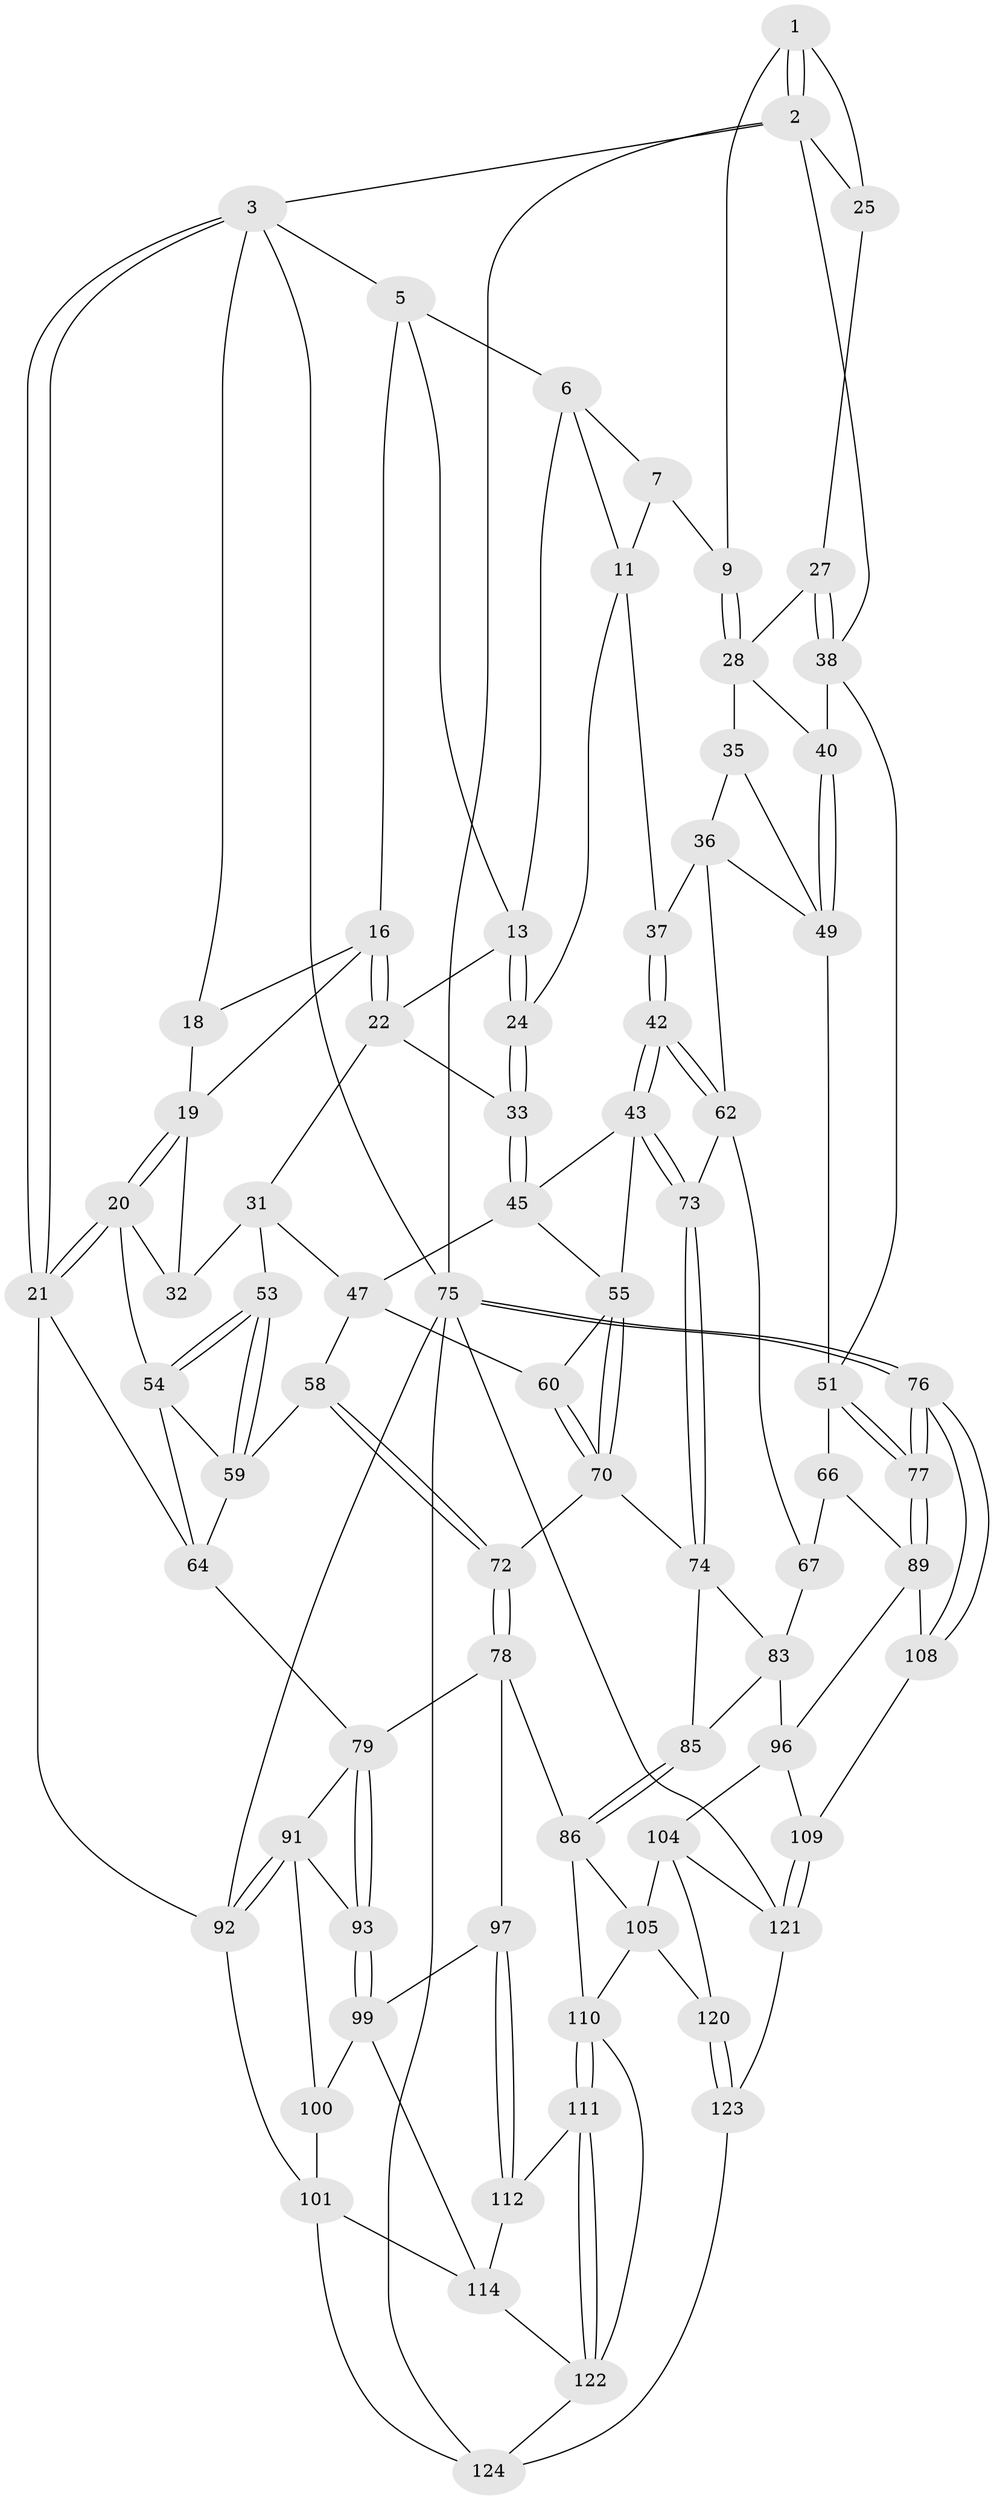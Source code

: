 // Generated by graph-tools (version 1.1) at 2025/24/03/03/25 07:24:36]
// undirected, 77 vertices, 176 edges
graph export_dot {
graph [start="1"]
  node [color=gray90,style=filled];
  1 [pos="+0.7890457640476312+0",super="+8"];
  2 [pos="+1+0",super="+26"];
  3 [pos="+0+0",super="+4"];
  5 [pos="+0.32707946322821135+0",super="+15"];
  6 [pos="+0.45234451499858847+0",super="+12"];
  7 [pos="+0.5646228503539913+0",super="+10"];
  9 [pos="+0.7500538650059236+0.1421329733136379"];
  11 [pos="+0.6095043871095209+0.16899168664859346",super="+23"];
  13 [pos="+0.4721518414671052+0.08400740277591145",super="+14"];
  16 [pos="+0.3013748971243421+0.13588941078141936",super="+17"];
  18 [pos="+0.15578004414177252+0"];
  19 [pos="+0.12587313652775858+0.11319149752227953",super="+29"];
  20 [pos="+0+0.3614508556443128",super="+41"];
  21 [pos="+0+0.39022758555106296",super="+65"];
  22 [pos="+0.38635241885624966+0.17965186044785372",super="+30"];
  24 [pos="+0.4904371725425658+0.24939686107855016"];
  25 [pos="+0.9021598415841467+0.10975356437146248"];
  27 [pos="+0.9256723806651688+0.22223344902023656"];
  28 [pos="+0.7720911952182248+0.21957221332886762",super="+34"];
  31 [pos="+0.27609431627792663+0.2967842476921393",super="+48"];
  32 [pos="+0.2648159009840293+0.29642304152204646"];
  33 [pos="+0.44092226586871575+0.2674663708332434"];
  35 [pos="+0.7364625629006352+0.3157583711561242"];
  36 [pos="+0.6489966574530045+0.3743693112831252",super="+61"];
  37 [pos="+0.6462525683262248+0.37523407091567035"];
  38 [pos="+0.9591404620434189+0.2672616495473482",super="+39"];
  40 [pos="+0.9080585932167378+0.31960274350163165"];
  42 [pos="+0.605225634008536+0.4498205096252887"];
  43 [pos="+0.6032100276834307+0.4525807643266289",super="+44"];
  45 [pos="+0.45770611713901715+0.33520553323289165",super="+46"];
  47 [pos="+0.3745043913902817+0.4138898822401484",super="+57"];
  49 [pos="+0.8869397361437588+0.42366653640144114",super="+50"];
  51 [pos="+1+0.5624401462096666",super="+52"];
  53 [pos="+0.28089433071339837+0.5207712255802145"];
  54 [pos="+0.203186074838206+0.41116767923499137",super="+63"];
  55 [pos="+0.5703853936531085+0.463162500294578",super="+56"];
  58 [pos="+0.30040376944362546+0.5457979413925602"];
  59 [pos="+0.2885632545846366+0.5440318388786716",super="+69"];
  60 [pos="+0.40937851246797374+0.5218523096985692"];
  62 [pos="+0.783971424361075+0.4899105706465012",super="+68"];
  64 [pos="+0+0.5936673314079987",super="+81"];
  66 [pos="+0.9851636116812175+0.5689356156782243",super="+88"];
  67 [pos="+0.847422213549763+0.5973873588735406",super="+82"];
  70 [pos="+0.4650300886042458+0.621528651826931",super="+71"];
  72 [pos="+0.4500515483928477+0.6966814810237513"];
  73 [pos="+0.6534625065579939+0.5621968039276901"];
  74 [pos="+0.6546977104693715+0.5934047655333562",super="+84"];
  75 [pos="+1+1",super="+116"];
  76 [pos="+1+1"];
  77 [pos="+1+0.702815995360734"];
  78 [pos="+0.4474487352393329+0.7134362698466261",super="+87"];
  79 [pos="+0.2861780471964316+0.6947485548701798",super="+80"];
  83 [pos="+0.729092159892771+0.6888288028308782",super="+95"];
  85 [pos="+0.5425766084712126+0.7703634053264515"];
  86 [pos="+0.5294016135847702+0.777435182498145",super="+106"];
  89 [pos="+0.9129897576808857+0.8134583959540305",super="+90"];
  91 [pos="+0.1271042598619705+0.7376630745630821",super="+94"];
  92 [pos="+0+0.6334315186698374",super="+102"];
  93 [pos="+0.26176985394639857+0.8092851231413143"];
  96 [pos="+0.7363444236588641+0.802346084992686",super="+103"];
  97 [pos="+0.39270673674504125+0.807740746269645",super="+98"];
  99 [pos="+0.2707163050517582+0.8199450788894015",super="+107"];
  100 [pos="+0.1450666479282063+0.8748359312614378"];
  101 [pos="+0.07660891352771099+0.9091866982109641",super="+126"];
  104 [pos="+0.6839918247400907+0.8741386837286237",super="+119"];
  105 [pos="+0.6032961914783853+0.8516032453962726",super="+117"];
  108 [pos="+0.8933094527518469+0.8793234581297252"];
  109 [pos="+0.881997889880483+0.8891256140502204"];
  110 [pos="+0.5477898013654259+0.8444597717842508",super="+118"];
  111 [pos="+0.46828655706301+0.93102430221561"];
  112 [pos="+0.4354755209136477+0.9001387701335067",super="+113"];
  114 [pos="+0.33180823969485124+0.9592521430895088",super="+115"];
  120 [pos="+0.6746150059538543+1"];
  121 [pos="+0.8659359050858424+0.9496300465984435",super="+128"];
  122 [pos="+0.45113969429148154+1",super="+125"];
  123 [pos="+0.6851307977613127+1"];
  124 [pos="+0.446953549260398+1",super="+127"];
  1 -- 2;
  1 -- 2;
  1 -- 9;
  1 -- 25;
  2 -- 3;
  2 -- 75;
  2 -- 25;
  2 -- 38;
  3 -- 21;
  3 -- 21;
  3 -- 75;
  3 -- 18;
  3 -- 5;
  5 -- 6;
  5 -- 16;
  5 -- 13;
  6 -- 7;
  6 -- 11;
  6 -- 13;
  7 -- 9;
  7 -- 11;
  9 -- 28;
  9 -- 28;
  11 -- 24;
  11 -- 37;
  13 -- 24;
  13 -- 24;
  13 -- 22;
  16 -- 22;
  16 -- 22;
  16 -- 18;
  16 -- 19;
  18 -- 19;
  19 -- 20;
  19 -- 20;
  19 -- 32;
  20 -- 21;
  20 -- 21;
  20 -- 32;
  20 -- 54;
  21 -- 64;
  21 -- 92;
  22 -- 33;
  22 -- 31;
  24 -- 33;
  24 -- 33;
  25 -- 27;
  27 -- 28;
  27 -- 38;
  27 -- 38;
  28 -- 40;
  28 -- 35;
  31 -- 32;
  31 -- 53;
  31 -- 47;
  33 -- 45;
  33 -- 45;
  35 -- 36;
  35 -- 49;
  36 -- 37;
  36 -- 62;
  36 -- 49;
  37 -- 42;
  37 -- 42;
  38 -- 40;
  38 -- 51;
  40 -- 49;
  40 -- 49;
  42 -- 43;
  42 -- 43;
  42 -- 62;
  42 -- 62;
  43 -- 73;
  43 -- 73;
  43 -- 45;
  43 -- 55;
  45 -- 47;
  45 -- 55;
  47 -- 58;
  47 -- 60;
  49 -- 51;
  51 -- 77;
  51 -- 77;
  51 -- 66;
  53 -- 54;
  53 -- 54;
  53 -- 59;
  53 -- 59;
  54 -- 64;
  54 -- 59;
  55 -- 70;
  55 -- 70;
  55 -- 60;
  58 -- 59;
  58 -- 72;
  58 -- 72;
  59 -- 64;
  60 -- 70;
  60 -- 70;
  62 -- 73;
  62 -- 67;
  64 -- 79;
  66 -- 67 [weight=2];
  66 -- 89;
  67 -- 83;
  70 -- 72;
  70 -- 74;
  72 -- 78;
  72 -- 78;
  73 -- 74;
  73 -- 74;
  74 -- 83;
  74 -- 85;
  75 -- 76;
  75 -- 76;
  75 -- 121;
  75 -- 124;
  75 -- 92;
  76 -- 77;
  76 -- 77;
  76 -- 108;
  76 -- 108;
  77 -- 89;
  77 -- 89;
  78 -- 79;
  78 -- 86;
  78 -- 97;
  79 -- 93;
  79 -- 93;
  79 -- 91;
  83 -- 96;
  83 -- 85;
  85 -- 86;
  85 -- 86;
  86 -- 105;
  86 -- 110;
  89 -- 108;
  89 -- 96;
  91 -- 92;
  91 -- 92;
  91 -- 100;
  91 -- 93;
  92 -- 101;
  93 -- 99;
  93 -- 99;
  96 -- 104;
  96 -- 109;
  97 -- 112 [weight=2];
  97 -- 112;
  97 -- 99;
  99 -- 114;
  99 -- 100;
  100 -- 101;
  101 -- 124;
  101 -- 114;
  104 -- 105;
  104 -- 121;
  104 -- 120;
  105 -- 120;
  105 -- 110;
  108 -- 109;
  109 -- 121;
  109 -- 121;
  110 -- 111;
  110 -- 111;
  110 -- 122;
  111 -- 112;
  111 -- 122;
  111 -- 122;
  112 -- 114;
  114 -- 122;
  120 -- 123;
  120 -- 123;
  121 -- 123;
  122 -- 124;
  123 -- 124;
}
